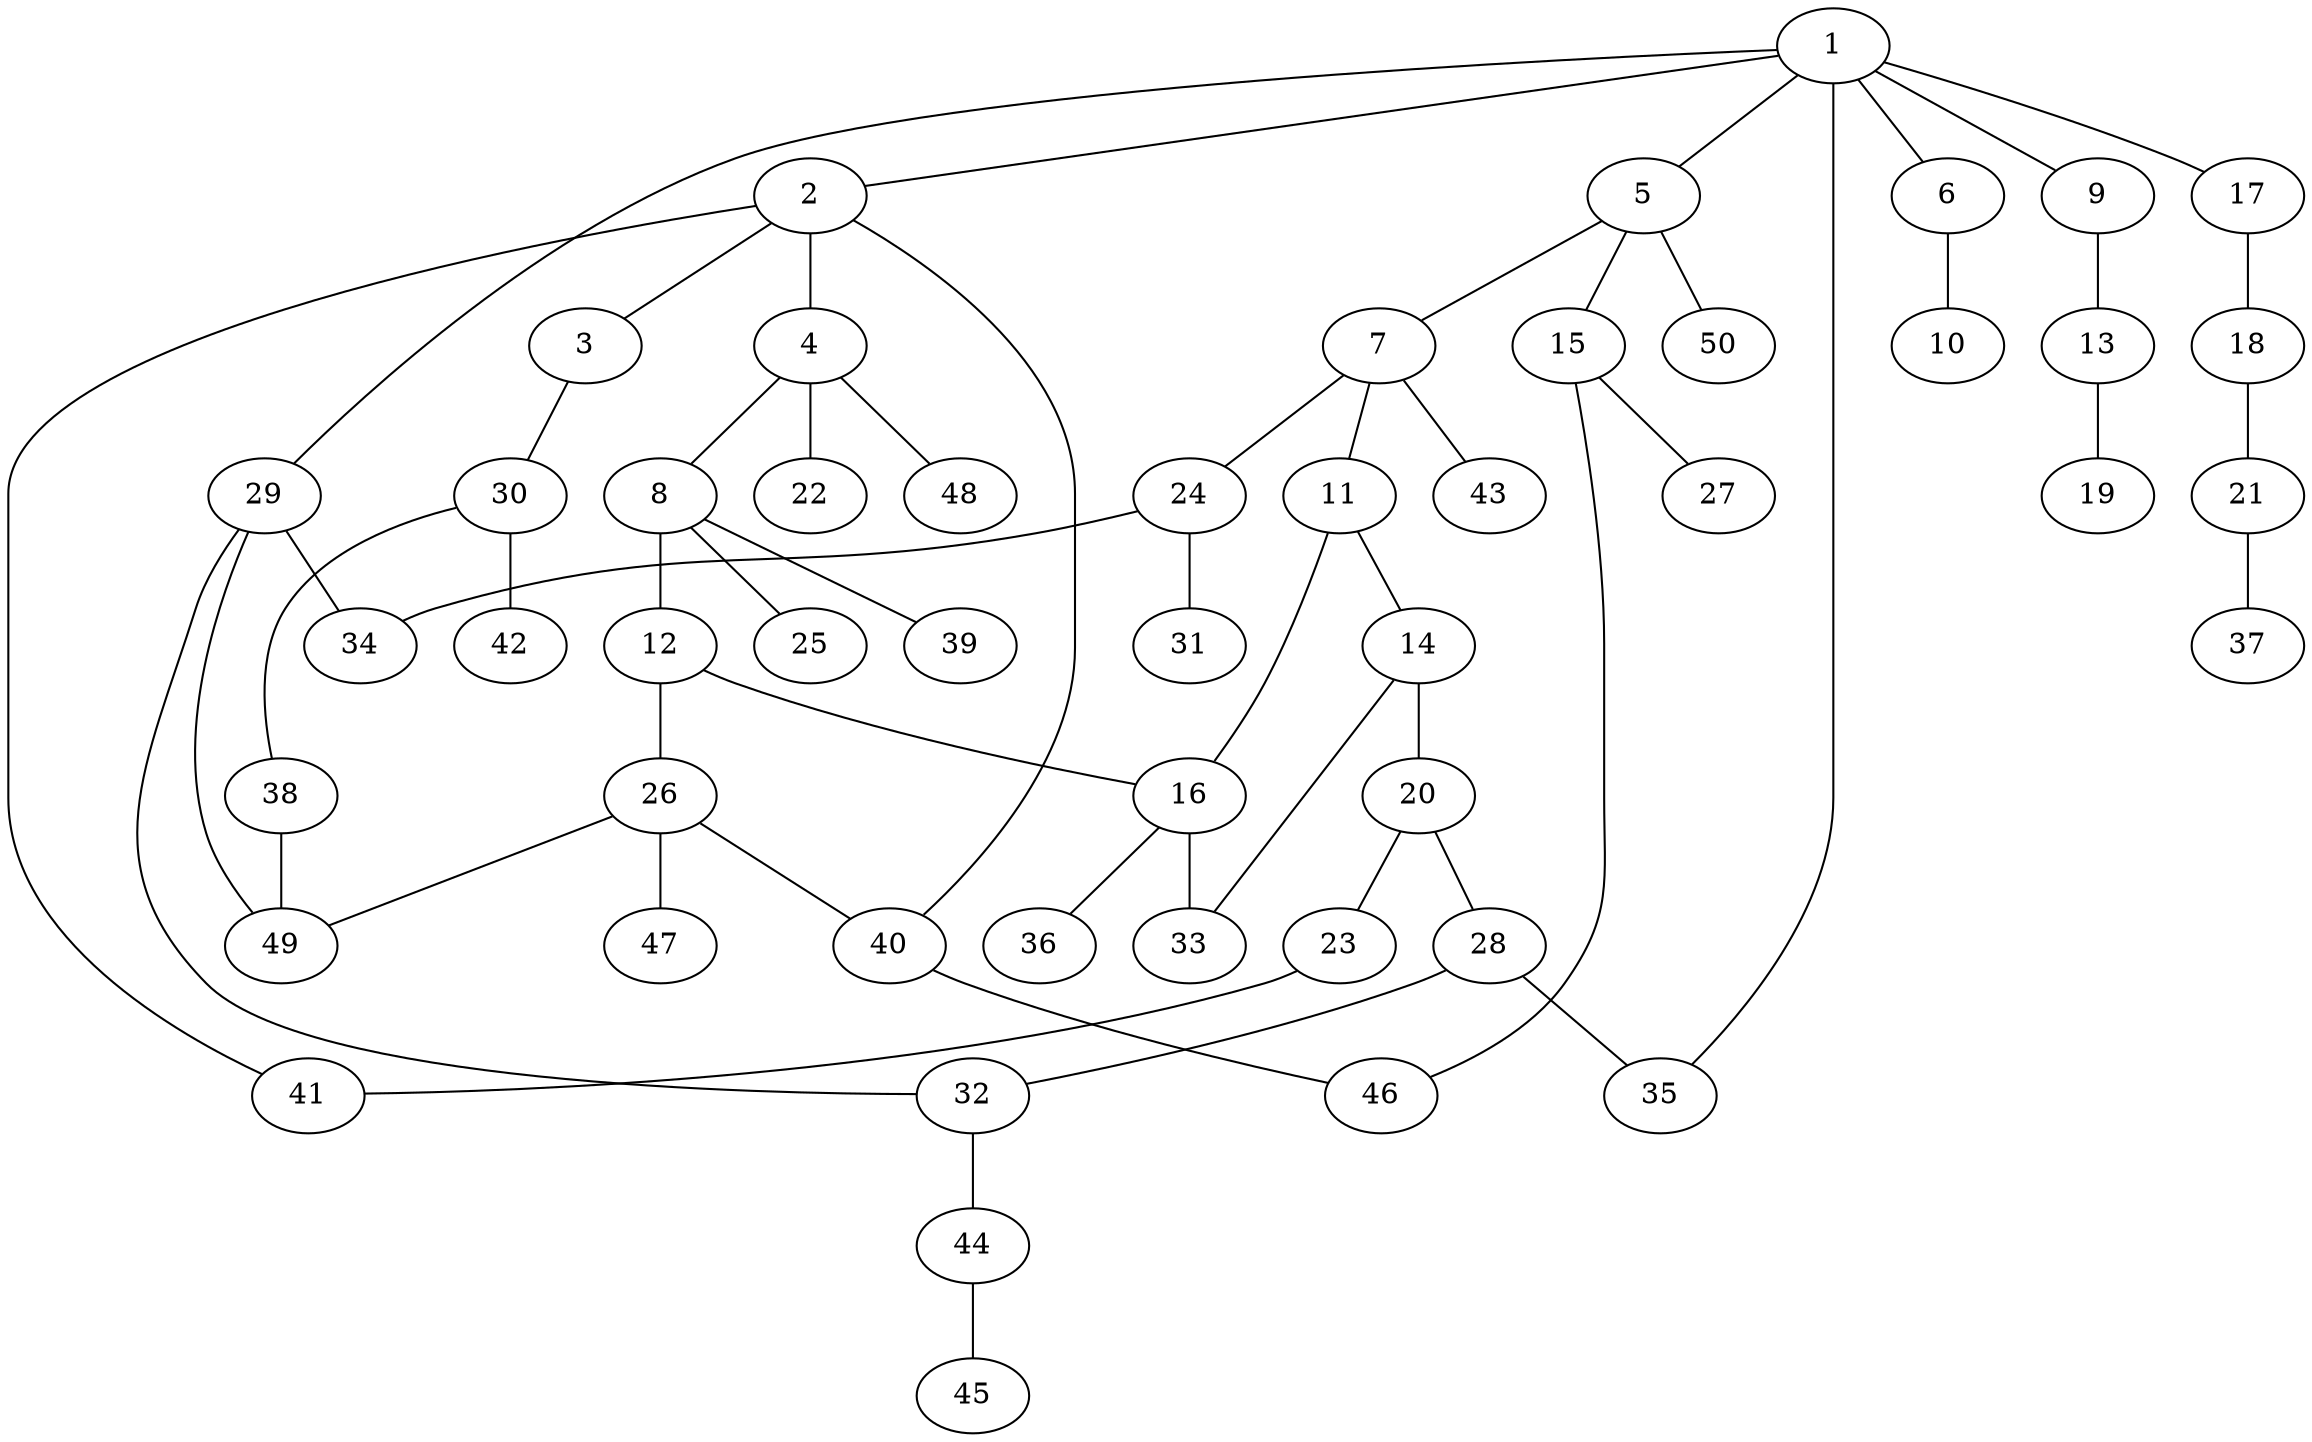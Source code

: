graph graphname {1--2
1--5
1--6
1--9
1--17
1--29
1--35
2--3
2--4
2--40
2--41
3--30
4--8
4--22
4--48
5--7
5--15
5--50
6--10
7--11
7--24
7--43
8--12
8--25
8--39
9--13
11--14
11--16
12--16
12--26
13--19
14--20
14--33
15--27
15--46
16--33
16--36
17--18
18--21
20--23
20--28
21--37
23--41
24--31
24--34
26--40
26--47
26--49
28--32
28--35
29--32
29--34
29--49
30--38
30--42
32--44
38--49
40--46
44--45
}